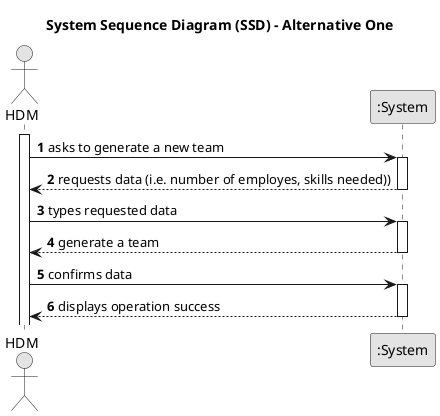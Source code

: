 @startuml
skinparam monochrome true
skinparam packageStyle rectangle
skinparam shadowing false

title System Sequence Diagram (SSD) - Alternative One

autonumber

actor "HDM" as Employee
participant ":System" as System

activate Employee

    Employee -> System : asks to generate a new team
    activate System

        System --> Employee : requests data (i.e. number of employes, skills needed))
    deactivate System

    Employee -> System : types requested data
    activate System

        System --> Employee : generate a team
    deactivate System

    Employee -> System : confirms data
    activate System



        System --> Employee : displays operation success
    deactivate System

@enduml